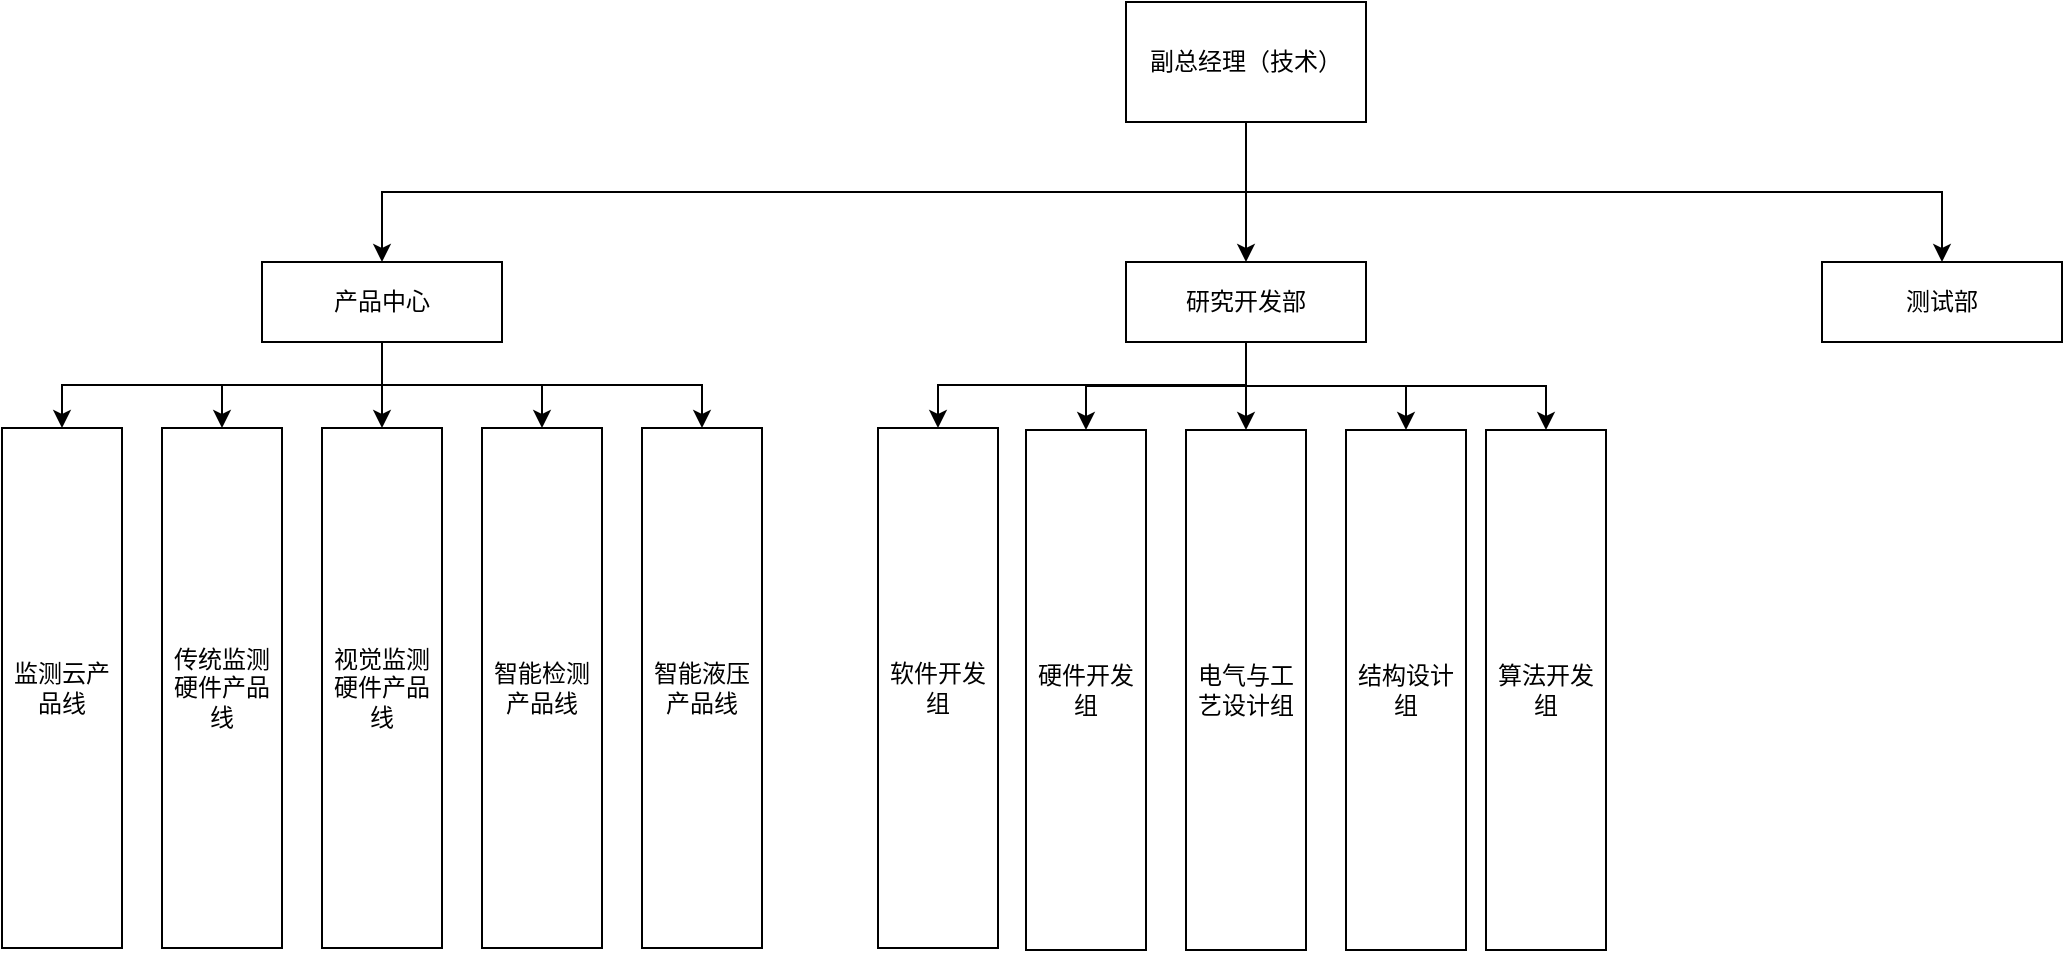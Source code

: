 <mxfile version="26.0.7">
  <diagram id="prtHgNgQTEPvFCAcTncT" name="Page-1">
    <mxGraphModel dx="2847" dy="888" grid="1" gridSize="10" guides="1" tooltips="1" connect="1" arrows="1" fold="1" page="1" pageScale="1" pageWidth="1169" pageHeight="827" math="0" shadow="0">
      <root>
        <mxCell id="0" />
        <mxCell id="1" parent="0" />
        <mxCell id="0KbTK09zkIhOg32RmNXg-6" style="edgeStyle=orthogonalEdgeStyle;rounded=0;orthogonalLoop=1;jettySize=auto;html=1;exitX=0.5;exitY=1;exitDx=0;exitDy=0;" edge="1" parent="1" source="0KbTK09zkIhOg32RmNXg-7" target="0KbTK09zkIhOg32RmNXg-8">
          <mxGeometry relative="1" as="geometry" />
        </mxCell>
        <mxCell id="0KbTK09zkIhOg32RmNXg-12" style="edgeStyle=orthogonalEdgeStyle;rounded=0;orthogonalLoop=1;jettySize=auto;html=1;exitX=0.5;exitY=1;exitDx=0;exitDy=0;entryX=0.5;entryY=0;entryDx=0;entryDy=0;" edge="1" parent="1" source="0KbTK09zkIhOg32RmNXg-7" target="0KbTK09zkIhOg32RmNXg-11">
          <mxGeometry relative="1" as="geometry" />
        </mxCell>
        <mxCell id="0KbTK09zkIhOg32RmNXg-7" value="副总经理（技术）" style="rounded=0;whiteSpace=wrap;html=1;" vertex="1" parent="1">
          <mxGeometry x="-528" y="70" width="120" height="60" as="geometry" />
        </mxCell>
        <mxCell id="0KbTK09zkIhOg32RmNXg-24" style="edgeStyle=orthogonalEdgeStyle;rounded=0;orthogonalLoop=1;jettySize=auto;html=1;exitX=0.5;exitY=1;exitDx=0;exitDy=0;entryX=0.5;entryY=0;entryDx=0;entryDy=0;" edge="1" parent="1" source="0KbTK09zkIhOg32RmNXg-8" target="0KbTK09zkIhOg32RmNXg-16">
          <mxGeometry relative="1" as="geometry" />
        </mxCell>
        <mxCell id="0KbTK09zkIhOg32RmNXg-25" style="edgeStyle=orthogonalEdgeStyle;rounded=0;orthogonalLoop=1;jettySize=auto;html=1;exitX=0.5;exitY=1;exitDx=0;exitDy=0;" edge="1" parent="1" source="0KbTK09zkIhOg32RmNXg-8" target="0KbTK09zkIhOg32RmNXg-15">
          <mxGeometry relative="1" as="geometry" />
        </mxCell>
        <mxCell id="0KbTK09zkIhOg32RmNXg-26" style="edgeStyle=orthogonalEdgeStyle;rounded=0;orthogonalLoop=1;jettySize=auto;html=1;exitX=0.5;exitY=1;exitDx=0;exitDy=0;" edge="1" parent="1" source="0KbTK09zkIhOg32RmNXg-8" target="0KbTK09zkIhOg32RmNXg-14">
          <mxGeometry relative="1" as="geometry" />
        </mxCell>
        <mxCell id="0KbTK09zkIhOg32RmNXg-27" style="edgeStyle=orthogonalEdgeStyle;rounded=0;orthogonalLoop=1;jettySize=auto;html=1;exitX=0.5;exitY=1;exitDx=0;exitDy=0;entryX=0.5;entryY=0;entryDx=0;entryDy=0;" edge="1" parent="1" source="0KbTK09zkIhOg32RmNXg-8" target="0KbTK09zkIhOg32RmNXg-17">
          <mxGeometry relative="1" as="geometry" />
        </mxCell>
        <mxCell id="0KbTK09zkIhOg32RmNXg-28" style="edgeStyle=orthogonalEdgeStyle;rounded=0;orthogonalLoop=1;jettySize=auto;html=1;exitX=0.5;exitY=1;exitDx=0;exitDy=0;" edge="1" parent="1" source="0KbTK09zkIhOg32RmNXg-8" target="0KbTK09zkIhOg32RmNXg-18">
          <mxGeometry relative="1" as="geometry" />
        </mxCell>
        <mxCell id="0KbTK09zkIhOg32RmNXg-8" value="产品中心" style="rounded=0;whiteSpace=wrap;html=1;" vertex="1" parent="1">
          <mxGeometry x="-960" y="200" width="120" height="40" as="geometry" />
        </mxCell>
        <mxCell id="0KbTK09zkIhOg32RmNXg-29" style="edgeStyle=orthogonalEdgeStyle;rounded=0;orthogonalLoop=1;jettySize=auto;html=1;exitX=0.5;exitY=1;exitDx=0;exitDy=0;" edge="1" parent="1" source="0KbTK09zkIhOg32RmNXg-9" target="0KbTK09zkIhOg32RmNXg-19">
          <mxGeometry relative="1" as="geometry" />
        </mxCell>
        <mxCell id="0KbTK09zkIhOg32RmNXg-31" style="edgeStyle=orthogonalEdgeStyle;rounded=0;orthogonalLoop=1;jettySize=auto;html=1;exitX=0.5;exitY=1;exitDx=0;exitDy=0;entryX=0.5;entryY=0;entryDx=0;entryDy=0;" edge="1" parent="1" source="0KbTK09zkIhOg32RmNXg-9" target="0KbTK09zkIhOg32RmNXg-20">
          <mxGeometry relative="1" as="geometry" />
        </mxCell>
        <mxCell id="0KbTK09zkIhOg32RmNXg-32" style="edgeStyle=orthogonalEdgeStyle;rounded=0;orthogonalLoop=1;jettySize=auto;html=1;exitX=0.5;exitY=1;exitDx=0;exitDy=0;entryX=0.5;entryY=0;entryDx=0;entryDy=0;" edge="1" parent="1" source="0KbTK09zkIhOg32RmNXg-9" target="0KbTK09zkIhOg32RmNXg-21">
          <mxGeometry relative="1" as="geometry" />
        </mxCell>
        <mxCell id="0KbTK09zkIhOg32RmNXg-33" style="edgeStyle=orthogonalEdgeStyle;rounded=0;orthogonalLoop=1;jettySize=auto;html=1;exitX=0.5;exitY=1;exitDx=0;exitDy=0;entryX=0.5;entryY=0;entryDx=0;entryDy=0;" edge="1" parent="1" source="0KbTK09zkIhOg32RmNXg-9" target="0KbTK09zkIhOg32RmNXg-22">
          <mxGeometry relative="1" as="geometry" />
        </mxCell>
        <mxCell id="0KbTK09zkIhOg32RmNXg-34" style="edgeStyle=orthogonalEdgeStyle;rounded=0;orthogonalLoop=1;jettySize=auto;html=1;exitX=0.5;exitY=1;exitDx=0;exitDy=0;" edge="1" parent="1" source="0KbTK09zkIhOg32RmNXg-9" target="0KbTK09zkIhOg32RmNXg-23">
          <mxGeometry relative="1" as="geometry" />
        </mxCell>
        <mxCell id="0KbTK09zkIhOg32RmNXg-9" value="研究开发部" style="rounded=0;whiteSpace=wrap;html=1;" vertex="1" parent="1">
          <mxGeometry x="-528" y="200" width="120" height="40" as="geometry" />
        </mxCell>
        <mxCell id="0KbTK09zkIhOg32RmNXg-10" style="edgeStyle=orthogonalEdgeStyle;rounded=0;orthogonalLoop=1;jettySize=auto;html=1;exitX=0.5;exitY=1;exitDx=0;exitDy=0;" edge="1" parent="1" source="0KbTK09zkIhOg32RmNXg-7" target="0KbTK09zkIhOg32RmNXg-9">
          <mxGeometry relative="1" as="geometry">
            <mxPoint x="-470" y="130" as="sourcePoint" />
            <mxPoint x="-796" y="220" as="targetPoint" />
          </mxGeometry>
        </mxCell>
        <mxCell id="0KbTK09zkIhOg32RmNXg-11" value="测试部" style="rounded=0;whiteSpace=wrap;html=1;" vertex="1" parent="1">
          <mxGeometry x="-180" y="200" width="120" height="40" as="geometry" />
        </mxCell>
        <mxCell id="0KbTK09zkIhOg32RmNXg-14" value="监测云产品线" style="rounded=0;whiteSpace=wrap;html=1;" vertex="1" parent="1">
          <mxGeometry x="-1090" y="283" width="60" height="260" as="geometry" />
        </mxCell>
        <mxCell id="0KbTK09zkIhOg32RmNXg-15" value="传统监测硬件产品线" style="rounded=0;whiteSpace=wrap;html=1;" vertex="1" parent="1">
          <mxGeometry x="-1010" y="283" width="60" height="260" as="geometry" />
        </mxCell>
        <mxCell id="0KbTK09zkIhOg32RmNXg-16" value="视觉监测硬件产品线" style="rounded=0;whiteSpace=wrap;html=1;" vertex="1" parent="1">
          <mxGeometry x="-930" y="283" width="60" height="260" as="geometry" />
        </mxCell>
        <mxCell id="0KbTK09zkIhOg32RmNXg-17" value="智能检测产品线" style="rounded=0;whiteSpace=wrap;html=1;" vertex="1" parent="1">
          <mxGeometry x="-850" y="283" width="60" height="260" as="geometry" />
        </mxCell>
        <mxCell id="0KbTK09zkIhOg32RmNXg-18" value="智能液压产品线" style="rounded=0;whiteSpace=wrap;html=1;" vertex="1" parent="1">
          <mxGeometry x="-770" y="283" width="60" height="260" as="geometry" />
        </mxCell>
        <mxCell id="0KbTK09zkIhOg32RmNXg-19" value="软件开发组" style="rounded=0;whiteSpace=wrap;html=1;" vertex="1" parent="1">
          <mxGeometry x="-652" y="283" width="60" height="260" as="geometry" />
        </mxCell>
        <mxCell id="0KbTK09zkIhOg32RmNXg-20" value="硬件开发组" style="rounded=0;whiteSpace=wrap;html=1;" vertex="1" parent="1">
          <mxGeometry x="-578" y="284" width="60" height="260" as="geometry" />
        </mxCell>
        <mxCell id="0KbTK09zkIhOg32RmNXg-21" value="电气与工艺设计组" style="rounded=0;whiteSpace=wrap;html=1;" vertex="1" parent="1">
          <mxGeometry x="-498" y="284" width="60" height="260" as="geometry" />
        </mxCell>
        <mxCell id="0KbTK09zkIhOg32RmNXg-22" value="结构设计组" style="rounded=0;whiteSpace=wrap;html=1;" vertex="1" parent="1">
          <mxGeometry x="-418" y="284" width="60" height="260" as="geometry" />
        </mxCell>
        <mxCell id="0KbTK09zkIhOg32RmNXg-23" value="算法开发组" style="rounded=0;whiteSpace=wrap;html=1;" vertex="1" parent="1">
          <mxGeometry x="-348" y="284" width="60" height="260" as="geometry" />
        </mxCell>
      </root>
    </mxGraphModel>
  </diagram>
</mxfile>
